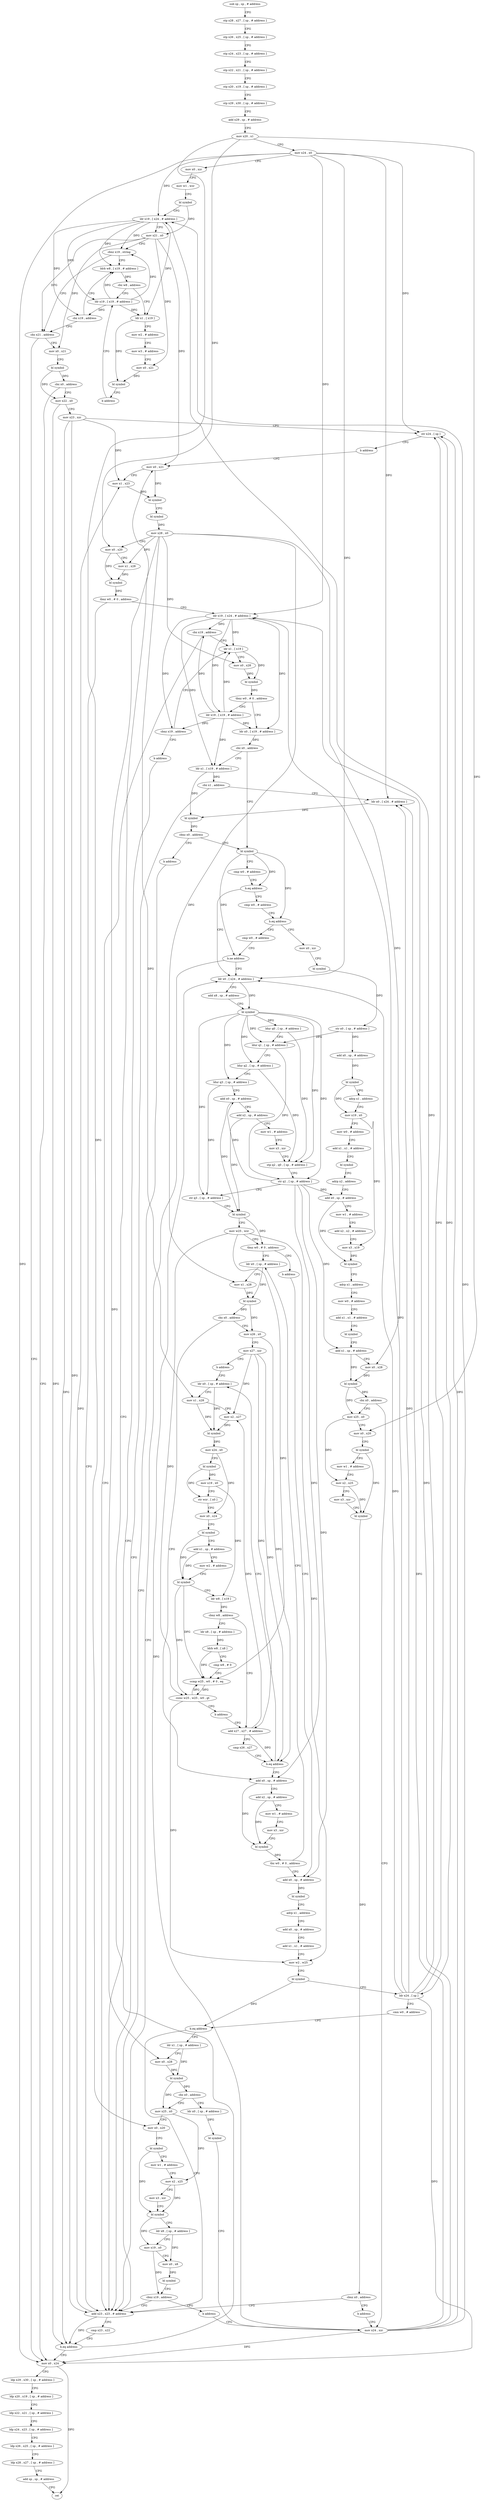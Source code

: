 digraph "func" {
"86012" [label = "sub sp , sp , # address" ]
"86016" [label = "stp x28 , x27 , [ sp , # address ]" ]
"86020" [label = "stp x26 , x25 , [ sp , # address ]" ]
"86024" [label = "stp x24 , x23 , [ sp , # address ]" ]
"86028" [label = "stp x22 , x21 , [ sp , # address ]" ]
"86032" [label = "stp x20 , x19 , [ sp , # address ]" ]
"86036" [label = "stp x29 , x30 , [ sp , # address ]" ]
"86040" [label = "add x29 , sp , # address" ]
"86044" [label = "mov x20 , x1" ]
"86048" [label = "mov x24 , x0" ]
"86052" [label = "mov x0 , xzr" ]
"86056" [label = "mov w1 , wzr" ]
"86060" [label = "bl symbol" ]
"86064" [label = "ldr x19 , [ x24 , # address ]" ]
"86068" [label = "mov x21 , x0" ]
"86072" [label = "cbnz x19 , string" ]
"86116" [label = "ldrb w8 , [ x19 , # address ]" ]
"86076" [label = "cbz x21 , address" ]
"86120" [label = "cbz w8 , address" ]
"86108" [label = "ldr x19 , [ x19 , # address ]" ]
"86124" [label = "ldr x1 , [ x19 ]" ]
"86764" [label = "mov x0 , x24" ]
"86080" [label = "mov x0 , x21" ]
"86112" [label = "cbz x19 , address" ]
"86128" [label = "mov w2 , # address" ]
"86132" [label = "mov w3 , # address" ]
"86136" [label = "mov x0 , x21" ]
"86140" [label = "bl symbol" ]
"86144" [label = "b address" ]
"86768" [label = "ldp x29 , x30 , [ sp , # address ]" ]
"86772" [label = "ldp x20 , x19 , [ sp , # address ]" ]
"86776" [label = "ldp x22 , x21 , [ sp , # address ]" ]
"86780" [label = "ldp x24 , x23 , [ sp , # address ]" ]
"86784" [label = "ldp x26 , x25 , [ sp , # address ]" ]
"86788" [label = "ldp x28 , x27 , [ sp , # address ]" ]
"86792" [label = "add sp , sp , # address" ]
"86796" [label = "ret" ]
"86084" [label = "bl symbol" ]
"86088" [label = "cbz x0 , address" ]
"86092" [label = "mov x22 , x0" ]
"86096" [label = "mov x23 , xzr" ]
"86100" [label = "str x24 , [ sp ]" ]
"86104" [label = "b address" ]
"86160" [label = "mov x0 , x21" ]
"86164" [label = "mov x1 , x23" ]
"86168" [label = "bl symbol" ]
"86172" [label = "bl symbol" ]
"86176" [label = "mov x28 , x0" ]
"86180" [label = "mov x0 , x20" ]
"86184" [label = "mov x1 , x28" ]
"86188" [label = "bl symbol" ]
"86192" [label = "tbnz w0 , # 0 , address" ]
"86148" [label = "add x23 , x23 , # address" ]
"86196" [label = "ldr x19 , [ x24 , # address ]" ]
"86152" [label = "cmp x23 , x22" ]
"86156" [label = "b.eq address" ]
"86200" [label = "cbz x19 , address" ]
"86204" [label = "ldr x1 , [ x19 ]" ]
"86208" [label = "mov x0 , x28" ]
"86212" [label = "bl symbol" ]
"86216" [label = "tbnz w0 , # 0 , address" ]
"86232" [label = "ldr x0 , [ x19 , # address ]" ]
"86220" [label = "ldr x19 , [ x19 , # address ]" ]
"86236" [label = "cbz x0 , address" ]
"86596" [label = "ldr x1 , [ x19 , # address ]" ]
"86240" [label = "bl symbol" ]
"86224" [label = "cbnz x19 , address" ]
"86228" [label = "b address" ]
"86600" [label = "cbz x1 , address" ]
"86604" [label = "ldr x0 , [ x24 , # address ]" ]
"86244" [label = "cmp w0 , # address" ]
"86248" [label = "b.eq address" ]
"86268" [label = "ldr x0 , [ x24 , # address ]" ]
"86252" [label = "cmp w0 , # address" ]
"86608" [label = "bl symbol" ]
"86612" [label = "cbnz x0 , address" ]
"86616" [label = "b address" ]
"86272" [label = "add x8 , sp , # address" ]
"86276" [label = "bl symbol" ]
"86280" [label = "ldur q0 , [ sp , # address ]" ]
"86284" [label = "ldur q1 , [ sp , # address ]" ]
"86288" [label = "ldur q2 , [ sp , # address ]" ]
"86292" [label = "ldur q3 , [ sp , # address ]" ]
"86296" [label = "add x0 , sp , # address" ]
"86300" [label = "add x2 , sp , # address" ]
"86304" [label = "mov w1 , # address" ]
"86308" [label = "mov x3 , xzr" ]
"86312" [label = "stp q2 , q0 , [ sp , # address ]" ]
"86316" [label = "str q1 , [ sp , # address ]" ]
"86320" [label = "str q3 , [ sp , # address ]" ]
"86324" [label = "bl symbol" ]
"86328" [label = "mov w25 , wzr" ]
"86332" [label = "tbnz w0 , # 0 , address" ]
"86364" [label = "ldr x0 , [ sp , # address ]" ]
"86336" [label = "b address" ]
"86256" [label = "b.eq address" ]
"86620" [label = "mov x0 , xzr" ]
"86260" [label = "cmp w0 , # address" ]
"86368" [label = "mov x1 , x28" ]
"86372" [label = "bl symbol" ]
"86376" [label = "cbz x0 , address" ]
"86340" [label = "add x0 , sp , # address" ]
"86380" [label = "mov x26 , x0" ]
"86488" [label = "add x0 , sp , # address" ]
"86624" [label = "bl symbol" ]
"86628" [label = "str x0 , [ sp , # address ]" ]
"86632" [label = "add x0 , sp , # address" ]
"86636" [label = "bl symbol" ]
"86640" [label = "adrp x1 , address" ]
"86644" [label = "mov x19 , x0" ]
"86648" [label = "mov w0 , # address" ]
"86652" [label = "add x1 , x1 , # address" ]
"86656" [label = "bl symbol" ]
"86660" [label = "adrp x2 , address" ]
"86664" [label = "add x0 , sp , # address" ]
"86668" [label = "mov w1 , # address" ]
"86672" [label = "add x2 , x2 , # address" ]
"86676" [label = "mov x3 , x19" ]
"86680" [label = "bl symbol" ]
"86684" [label = "adrp x1 , address" ]
"86688" [label = "mov w0 , # address" ]
"86692" [label = "add x1 , x1 , # address" ]
"86696" [label = "bl symbol" ]
"86700" [label = "add x1 , sp , # address" ]
"86704" [label = "mov x0 , x28" ]
"86708" [label = "bl symbol" ]
"86712" [label = "cbz x0 , address" ]
"86760" [label = "mov x24 , xzr" ]
"86716" [label = "mov x25 , x0" ]
"86264" [label = "b.ne address" ]
"86344" [label = "add x2 , sp , # address" ]
"86348" [label = "mov w1 , # address" ]
"86352" [label = "mov x3 , xzr" ]
"86356" [label = "bl symbol" ]
"86360" [label = "tbz w0 , # 0 , address" ]
"86384" [label = "mov x27 , xzr" ]
"86388" [label = "b address" ]
"86404" [label = "ldr x0 , [ sp , # address ]" ]
"86492" [label = "bl symbol" ]
"86496" [label = "adrp x1 , address" ]
"86500" [label = "add x0 , sp , # address" ]
"86504" [label = "add x1 , x1 , # address" ]
"86508" [label = "mov w2 , w25" ]
"86512" [label = "bl symbol" ]
"86516" [label = "ldr x24 , [ sp ]" ]
"86520" [label = "cmn w0 , # address" ]
"86524" [label = "b.eq address" ]
"86528" [label = "ldr x1 , [ sp , # address ]" ]
"86720" [label = "mov x0 , x20" ]
"86724" [label = "bl symbol" ]
"86728" [label = "mov w1 , # address" ]
"86732" [label = "mov x2 , x25" ]
"86736" [label = "mov x3 , xzr" ]
"86740" [label = "bl symbol" ]
"86744" [label = "cbnz x0 , address" ]
"86748" [label = "b address" ]
"86408" [label = "mov x1 , x28" ]
"86412" [label = "mov x2 , x27" ]
"86416" [label = "bl symbol" ]
"86420" [label = "mov x24 , x0" ]
"86424" [label = "bl symbol" ]
"86428" [label = "mov x19 , x0" ]
"86432" [label = "str wzr , [ x0 ]" ]
"86436" [label = "mov x0 , x24" ]
"86440" [label = "bl symbol" ]
"86444" [label = "add x1 , sp , # address" ]
"86448" [label = "mov w2 , # address" ]
"86452" [label = "bl symbol" ]
"86456" [label = "ldr w8 , [ x19 ]" ]
"86460" [label = "cbnz w8 , address" ]
"86392" [label = "add x27 , x27 , # address" ]
"86464" [label = "ldr x8 , [ sp , # address ]" ]
"86532" [label = "mov x0 , x28" ]
"86536" [label = "bl symbol" ]
"86540" [label = "cbz x0 , address" ]
"86752" [label = "ldr x0 , [ sp , # address ]" ]
"86544" [label = "mov x25 , x0" ]
"86396" [label = "cmp x26 , x27" ]
"86400" [label = "b.eq address" ]
"86468" [label = "ldrb w8 , [ x8 ]" ]
"86472" [label = "cmp w8 , # 0" ]
"86476" [label = "ccmp w25 , w0 , # 0 , eq" ]
"86480" [label = "csinc w25 , w25 , w0 , gt" ]
"86484" [label = "b address" ]
"86756" [label = "bl symbol" ]
"86548" [label = "mov x0 , x20" ]
"86552" [label = "bl symbol" ]
"86556" [label = "mov w1 , # address" ]
"86560" [label = "mov x2 , x25" ]
"86564" [label = "mov x3 , xzr" ]
"86568" [label = "bl symbol" ]
"86572" [label = "ldr x8 , [ sp , # address ]" ]
"86576" [label = "mov x19 , x0" ]
"86580" [label = "mov x0 , x8" ]
"86584" [label = "bl symbol" ]
"86588" [label = "cbnz x19 , address" ]
"86592" [label = "b address" ]
"86012" -> "86016" [ label = "CFG" ]
"86016" -> "86020" [ label = "CFG" ]
"86020" -> "86024" [ label = "CFG" ]
"86024" -> "86028" [ label = "CFG" ]
"86028" -> "86032" [ label = "CFG" ]
"86032" -> "86036" [ label = "CFG" ]
"86036" -> "86040" [ label = "CFG" ]
"86040" -> "86044" [ label = "CFG" ]
"86044" -> "86048" [ label = "CFG" ]
"86044" -> "86180" [ label = "DFG" ]
"86044" -> "86720" [ label = "DFG" ]
"86044" -> "86548" [ label = "DFG" ]
"86048" -> "86052" [ label = "CFG" ]
"86048" -> "86064" [ label = "DFG" ]
"86048" -> "86764" [ label = "DFG" ]
"86048" -> "86100" [ label = "DFG" ]
"86048" -> "86196" [ label = "DFG" ]
"86048" -> "86604" [ label = "DFG" ]
"86048" -> "86268" [ label = "DFG" ]
"86052" -> "86056" [ label = "CFG" ]
"86056" -> "86060" [ label = "CFG" ]
"86060" -> "86064" [ label = "CFG" ]
"86060" -> "86068" [ label = "DFG" ]
"86064" -> "86068" [ label = "CFG" ]
"86064" -> "86072" [ label = "DFG" ]
"86064" -> "86116" [ label = "DFG" ]
"86064" -> "86108" [ label = "DFG" ]
"86064" -> "86112" [ label = "DFG" ]
"86064" -> "86124" [ label = "DFG" ]
"86068" -> "86072" [ label = "CFG" ]
"86068" -> "86076" [ label = "DFG" ]
"86068" -> "86136" [ label = "DFG" ]
"86068" -> "86080" [ label = "DFG" ]
"86068" -> "86160" [ label = "DFG" ]
"86072" -> "86116" [ label = "CFG" ]
"86072" -> "86076" [ label = "CFG" ]
"86116" -> "86120" [ label = "DFG" ]
"86076" -> "86764" [ label = "CFG" ]
"86076" -> "86080" [ label = "CFG" ]
"86120" -> "86108" [ label = "CFG" ]
"86120" -> "86124" [ label = "CFG" ]
"86108" -> "86112" [ label = "DFG" ]
"86108" -> "86072" [ label = "DFG" ]
"86108" -> "86116" [ label = "DFG" ]
"86108" -> "86124" [ label = "DFG" ]
"86124" -> "86128" [ label = "CFG" ]
"86124" -> "86140" [ label = "DFG" ]
"86764" -> "86768" [ label = "CFG" ]
"86764" -> "86796" [ label = "DFG" ]
"86080" -> "86084" [ label = "CFG" ]
"86112" -> "86076" [ label = "CFG" ]
"86112" -> "86116" [ label = "CFG" ]
"86128" -> "86132" [ label = "CFG" ]
"86132" -> "86136" [ label = "CFG" ]
"86136" -> "86140" [ label = "DFG" ]
"86140" -> "86144" [ label = "CFG" ]
"86144" -> "86108" [ label = "CFG" ]
"86768" -> "86772" [ label = "CFG" ]
"86772" -> "86776" [ label = "CFG" ]
"86776" -> "86780" [ label = "CFG" ]
"86780" -> "86784" [ label = "CFG" ]
"86784" -> "86788" [ label = "CFG" ]
"86788" -> "86792" [ label = "CFG" ]
"86792" -> "86796" [ label = "CFG" ]
"86084" -> "86088" [ label = "DFG" ]
"86084" -> "86092" [ label = "DFG" ]
"86088" -> "86764" [ label = "CFG" ]
"86088" -> "86092" [ label = "CFG" ]
"86092" -> "86096" [ label = "CFG" ]
"86092" -> "86156" [ label = "DFG" ]
"86096" -> "86100" [ label = "CFG" ]
"86096" -> "86164" [ label = "DFG" ]
"86096" -> "86148" [ label = "DFG" ]
"86096" -> "86156" [ label = "DFG" ]
"86100" -> "86104" [ label = "CFG" ]
"86100" -> "86516" [ label = "DFG" ]
"86104" -> "86160" [ label = "CFG" ]
"86160" -> "86164" [ label = "CFG" ]
"86160" -> "86168" [ label = "DFG" ]
"86164" -> "86168" [ label = "DFG" ]
"86168" -> "86172" [ label = "CFG" ]
"86172" -> "86176" [ label = "DFG" ]
"86176" -> "86180" [ label = "CFG" ]
"86176" -> "86184" [ label = "DFG" ]
"86176" -> "86208" [ label = "DFG" ]
"86176" -> "86368" [ label = "DFG" ]
"86176" -> "86704" [ label = "DFG" ]
"86176" -> "86408" [ label = "DFG" ]
"86176" -> "86532" [ label = "DFG" ]
"86180" -> "86184" [ label = "CFG" ]
"86180" -> "86188" [ label = "DFG" ]
"86184" -> "86188" [ label = "DFG" ]
"86188" -> "86192" [ label = "DFG" ]
"86192" -> "86148" [ label = "CFG" ]
"86192" -> "86196" [ label = "CFG" ]
"86148" -> "86152" [ label = "CFG" ]
"86148" -> "86164" [ label = "DFG" ]
"86148" -> "86156" [ label = "DFG" ]
"86196" -> "86200" [ label = "DFG" ]
"86196" -> "86204" [ label = "DFG" ]
"86196" -> "86232" [ label = "DFG" ]
"86196" -> "86220" [ label = "DFG" ]
"86196" -> "86224" [ label = "DFG" ]
"86196" -> "86596" [ label = "DFG" ]
"86152" -> "86156" [ label = "CFG" ]
"86156" -> "86764" [ label = "CFG" ]
"86156" -> "86160" [ label = "CFG" ]
"86200" -> "86148" [ label = "CFG" ]
"86200" -> "86204" [ label = "CFG" ]
"86204" -> "86208" [ label = "CFG" ]
"86204" -> "86212" [ label = "DFG" ]
"86208" -> "86212" [ label = "DFG" ]
"86212" -> "86216" [ label = "DFG" ]
"86216" -> "86232" [ label = "CFG" ]
"86216" -> "86220" [ label = "CFG" ]
"86232" -> "86236" [ label = "DFG" ]
"86220" -> "86224" [ label = "DFG" ]
"86220" -> "86200" [ label = "DFG" ]
"86220" -> "86204" [ label = "DFG" ]
"86220" -> "86232" [ label = "DFG" ]
"86220" -> "86596" [ label = "DFG" ]
"86236" -> "86596" [ label = "CFG" ]
"86236" -> "86240" [ label = "CFG" ]
"86596" -> "86600" [ label = "DFG" ]
"86596" -> "86608" [ label = "DFG" ]
"86240" -> "86244" [ label = "CFG" ]
"86240" -> "86248" [ label = "DFG" ]
"86240" -> "86256" [ label = "DFG" ]
"86240" -> "86264" [ label = "DFG" ]
"86224" -> "86204" [ label = "CFG" ]
"86224" -> "86228" [ label = "CFG" ]
"86228" -> "86148" [ label = "CFG" ]
"86600" -> "86148" [ label = "CFG" ]
"86600" -> "86604" [ label = "CFG" ]
"86604" -> "86608" [ label = "DFG" ]
"86244" -> "86248" [ label = "CFG" ]
"86248" -> "86268" [ label = "CFG" ]
"86248" -> "86252" [ label = "CFG" ]
"86268" -> "86272" [ label = "CFG" ]
"86268" -> "86276" [ label = "DFG" ]
"86252" -> "86256" [ label = "CFG" ]
"86608" -> "86612" [ label = "DFG" ]
"86612" -> "86240" [ label = "CFG" ]
"86612" -> "86616" [ label = "CFG" ]
"86616" -> "86148" [ label = "CFG" ]
"86272" -> "86276" [ label = "CFG" ]
"86276" -> "86280" [ label = "DFG" ]
"86276" -> "86312" [ label = "DFG" ]
"86276" -> "86284" [ label = "DFG" ]
"86276" -> "86316" [ label = "DFG" ]
"86276" -> "86288" [ label = "DFG" ]
"86276" -> "86292" [ label = "DFG" ]
"86276" -> "86320" [ label = "DFG" ]
"86280" -> "86284" [ label = "CFG" ]
"86280" -> "86312" [ label = "DFG" ]
"86284" -> "86288" [ label = "CFG" ]
"86284" -> "86316" [ label = "DFG" ]
"86288" -> "86292" [ label = "CFG" ]
"86288" -> "86312" [ label = "DFG" ]
"86292" -> "86296" [ label = "CFG" ]
"86292" -> "86320" [ label = "DFG" ]
"86296" -> "86300" [ label = "CFG" ]
"86296" -> "86324" [ label = "DFG" ]
"86300" -> "86304" [ label = "CFG" ]
"86300" -> "86324" [ label = "DFG" ]
"86304" -> "86308" [ label = "CFG" ]
"86308" -> "86312" [ label = "CFG" ]
"86312" -> "86316" [ label = "CFG" ]
"86316" -> "86320" [ label = "CFG" ]
"86316" -> "86296" [ label = "DFG" ]
"86316" -> "86664" [ label = "DFG" ]
"86316" -> "86700" [ label = "DFG" ]
"86316" -> "86340" [ label = "DFG" ]
"86316" -> "86488" [ label = "DFG" ]
"86320" -> "86324" [ label = "CFG" ]
"86324" -> "86328" [ label = "CFG" ]
"86324" -> "86332" [ label = "DFG" ]
"86328" -> "86332" [ label = "CFG" ]
"86328" -> "86508" [ label = "DFG" ]
"86328" -> "86476" [ label = "DFG" ]
"86328" -> "86480" [ label = "DFG" ]
"86332" -> "86364" [ label = "CFG" ]
"86332" -> "86336" [ label = "CFG" ]
"86364" -> "86368" [ label = "CFG" ]
"86364" -> "86372" [ label = "DFG" ]
"86336" -> "86488" [ label = "CFG" ]
"86256" -> "86620" [ label = "CFG" ]
"86256" -> "86260" [ label = "CFG" ]
"86620" -> "86624" [ label = "CFG" ]
"86260" -> "86264" [ label = "CFG" ]
"86368" -> "86372" [ label = "DFG" ]
"86372" -> "86376" [ label = "DFG" ]
"86372" -> "86380" [ label = "DFG" ]
"86376" -> "86340" [ label = "CFG" ]
"86376" -> "86380" [ label = "CFG" ]
"86340" -> "86344" [ label = "CFG" ]
"86340" -> "86356" [ label = "DFG" ]
"86380" -> "86384" [ label = "CFG" ]
"86380" -> "86400" [ label = "DFG" ]
"86488" -> "86492" [ label = "DFG" ]
"86624" -> "86628" [ label = "DFG" ]
"86628" -> "86632" [ label = "DFG" ]
"86628" -> "86284" [ label = "DFG" ]
"86632" -> "86636" [ label = "DFG" ]
"86636" -> "86640" [ label = "CFG" ]
"86636" -> "86644" [ label = "DFG" ]
"86640" -> "86644" [ label = "CFG" ]
"86644" -> "86648" [ label = "CFG" ]
"86644" -> "86676" [ label = "DFG" ]
"86648" -> "86652" [ label = "CFG" ]
"86652" -> "86656" [ label = "CFG" ]
"86656" -> "86660" [ label = "CFG" ]
"86660" -> "86664" [ label = "CFG" ]
"86664" -> "86668" [ label = "CFG" ]
"86664" -> "86680" [ label = "DFG" ]
"86668" -> "86672" [ label = "CFG" ]
"86672" -> "86676" [ label = "CFG" ]
"86676" -> "86680" [ label = "DFG" ]
"86680" -> "86684" [ label = "CFG" ]
"86684" -> "86688" [ label = "CFG" ]
"86688" -> "86692" [ label = "CFG" ]
"86692" -> "86696" [ label = "CFG" ]
"86696" -> "86700" [ label = "CFG" ]
"86700" -> "86704" [ label = "CFG" ]
"86700" -> "86708" [ label = "DFG" ]
"86704" -> "86708" [ label = "DFG" ]
"86708" -> "86712" [ label = "DFG" ]
"86708" -> "86716" [ label = "DFG" ]
"86712" -> "86760" [ label = "CFG" ]
"86712" -> "86716" [ label = "CFG" ]
"86760" -> "86764" [ label = "DFG" ]
"86760" -> "86064" [ label = "DFG" ]
"86760" -> "86100" [ label = "DFG" ]
"86760" -> "86196" [ label = "DFG" ]
"86760" -> "86604" [ label = "DFG" ]
"86760" -> "86268" [ label = "DFG" ]
"86716" -> "86720" [ label = "CFG" ]
"86716" -> "86732" [ label = "DFG" ]
"86264" -> "86148" [ label = "CFG" ]
"86264" -> "86268" [ label = "CFG" ]
"86344" -> "86348" [ label = "CFG" ]
"86344" -> "86356" [ label = "DFG" ]
"86348" -> "86352" [ label = "CFG" ]
"86352" -> "86356" [ label = "CFG" ]
"86356" -> "86360" [ label = "DFG" ]
"86360" -> "86488" [ label = "CFG" ]
"86360" -> "86364" [ label = "CFG" ]
"86384" -> "86388" [ label = "CFG" ]
"86384" -> "86412" [ label = "DFG" ]
"86384" -> "86392" [ label = "DFG" ]
"86384" -> "86400" [ label = "DFG" ]
"86388" -> "86404" [ label = "CFG" ]
"86404" -> "86408" [ label = "CFG" ]
"86404" -> "86416" [ label = "DFG" ]
"86492" -> "86496" [ label = "CFG" ]
"86496" -> "86500" [ label = "CFG" ]
"86500" -> "86504" [ label = "CFG" ]
"86504" -> "86508" [ label = "CFG" ]
"86508" -> "86512" [ label = "CFG" ]
"86512" -> "86516" [ label = "CFG" ]
"86512" -> "86524" [ label = "DFG" ]
"86516" -> "86520" [ label = "CFG" ]
"86516" -> "86064" [ label = "DFG" ]
"86516" -> "86764" [ label = "DFG" ]
"86516" -> "86100" [ label = "DFG" ]
"86516" -> "86196" [ label = "DFG" ]
"86516" -> "86604" [ label = "DFG" ]
"86516" -> "86268" [ label = "DFG" ]
"86520" -> "86524" [ label = "CFG" ]
"86524" -> "86148" [ label = "CFG" ]
"86524" -> "86528" [ label = "CFG" ]
"86528" -> "86532" [ label = "CFG" ]
"86528" -> "86536" [ label = "DFG" ]
"86720" -> "86724" [ label = "CFG" ]
"86724" -> "86728" [ label = "CFG" ]
"86724" -> "86740" [ label = "DFG" ]
"86728" -> "86732" [ label = "CFG" ]
"86732" -> "86736" [ label = "CFG" ]
"86732" -> "86740" [ label = "DFG" ]
"86736" -> "86740" [ label = "CFG" ]
"86740" -> "86744" [ label = "DFG" ]
"86744" -> "86148" [ label = "CFG" ]
"86744" -> "86748" [ label = "CFG" ]
"86748" -> "86760" [ label = "CFG" ]
"86408" -> "86412" [ label = "CFG" ]
"86408" -> "86416" [ label = "DFG" ]
"86412" -> "86416" [ label = "DFG" ]
"86416" -> "86420" [ label = "DFG" ]
"86420" -> "86424" [ label = "CFG" ]
"86420" -> "86436" [ label = "DFG" ]
"86424" -> "86428" [ label = "DFG" ]
"86424" -> "86432" [ label = "DFG" ]
"86428" -> "86432" [ label = "CFG" ]
"86428" -> "86456" [ label = "DFG" ]
"86432" -> "86436" [ label = "CFG" ]
"86436" -> "86440" [ label = "CFG" ]
"86440" -> "86444" [ label = "CFG" ]
"86440" -> "86452" [ label = "DFG" ]
"86444" -> "86448" [ label = "CFG" ]
"86444" -> "86452" [ label = "DFG" ]
"86448" -> "86452" [ label = "CFG" ]
"86452" -> "86456" [ label = "CFG" ]
"86452" -> "86476" [ label = "DFG" ]
"86452" -> "86480" [ label = "DFG" ]
"86456" -> "86460" [ label = "DFG" ]
"86460" -> "86392" [ label = "CFG" ]
"86460" -> "86464" [ label = "CFG" ]
"86392" -> "86396" [ label = "CFG" ]
"86392" -> "86412" [ label = "DFG" ]
"86392" -> "86400" [ label = "DFG" ]
"86464" -> "86468" [ label = "DFG" ]
"86532" -> "86536" [ label = "DFG" ]
"86536" -> "86540" [ label = "DFG" ]
"86536" -> "86544" [ label = "DFG" ]
"86540" -> "86752" [ label = "CFG" ]
"86540" -> "86544" [ label = "CFG" ]
"86752" -> "86756" [ label = "DFG" ]
"86544" -> "86548" [ label = "CFG" ]
"86544" -> "86560" [ label = "DFG" ]
"86396" -> "86400" [ label = "CFG" ]
"86400" -> "86340" [ label = "CFG" ]
"86400" -> "86404" [ label = "CFG" ]
"86468" -> "86472" [ label = "CFG" ]
"86468" -> "86476" [ label = "DFG" ]
"86472" -> "86476" [ label = "CFG" ]
"86476" -> "86480" [ label = "DFG" ]
"86480" -> "86484" [ label = "CFG" ]
"86480" -> "86508" [ label = "DFG" ]
"86480" -> "86476" [ label = "DFG" ]
"86484" -> "86392" [ label = "CFG" ]
"86756" -> "86760" [ label = "CFG" ]
"86548" -> "86552" [ label = "CFG" ]
"86552" -> "86556" [ label = "CFG" ]
"86552" -> "86568" [ label = "DFG" ]
"86556" -> "86560" [ label = "CFG" ]
"86560" -> "86564" [ label = "CFG" ]
"86560" -> "86568" [ label = "DFG" ]
"86564" -> "86568" [ label = "CFG" ]
"86568" -> "86572" [ label = "CFG" ]
"86568" -> "86576" [ label = "DFG" ]
"86572" -> "86576" [ label = "CFG" ]
"86572" -> "86580" [ label = "DFG" ]
"86576" -> "86580" [ label = "CFG" ]
"86576" -> "86588" [ label = "DFG" ]
"86580" -> "86584" [ label = "DFG" ]
"86584" -> "86588" [ label = "CFG" ]
"86588" -> "86148" [ label = "CFG" ]
"86588" -> "86592" [ label = "CFG" ]
"86592" -> "86760" [ label = "CFG" ]
}
